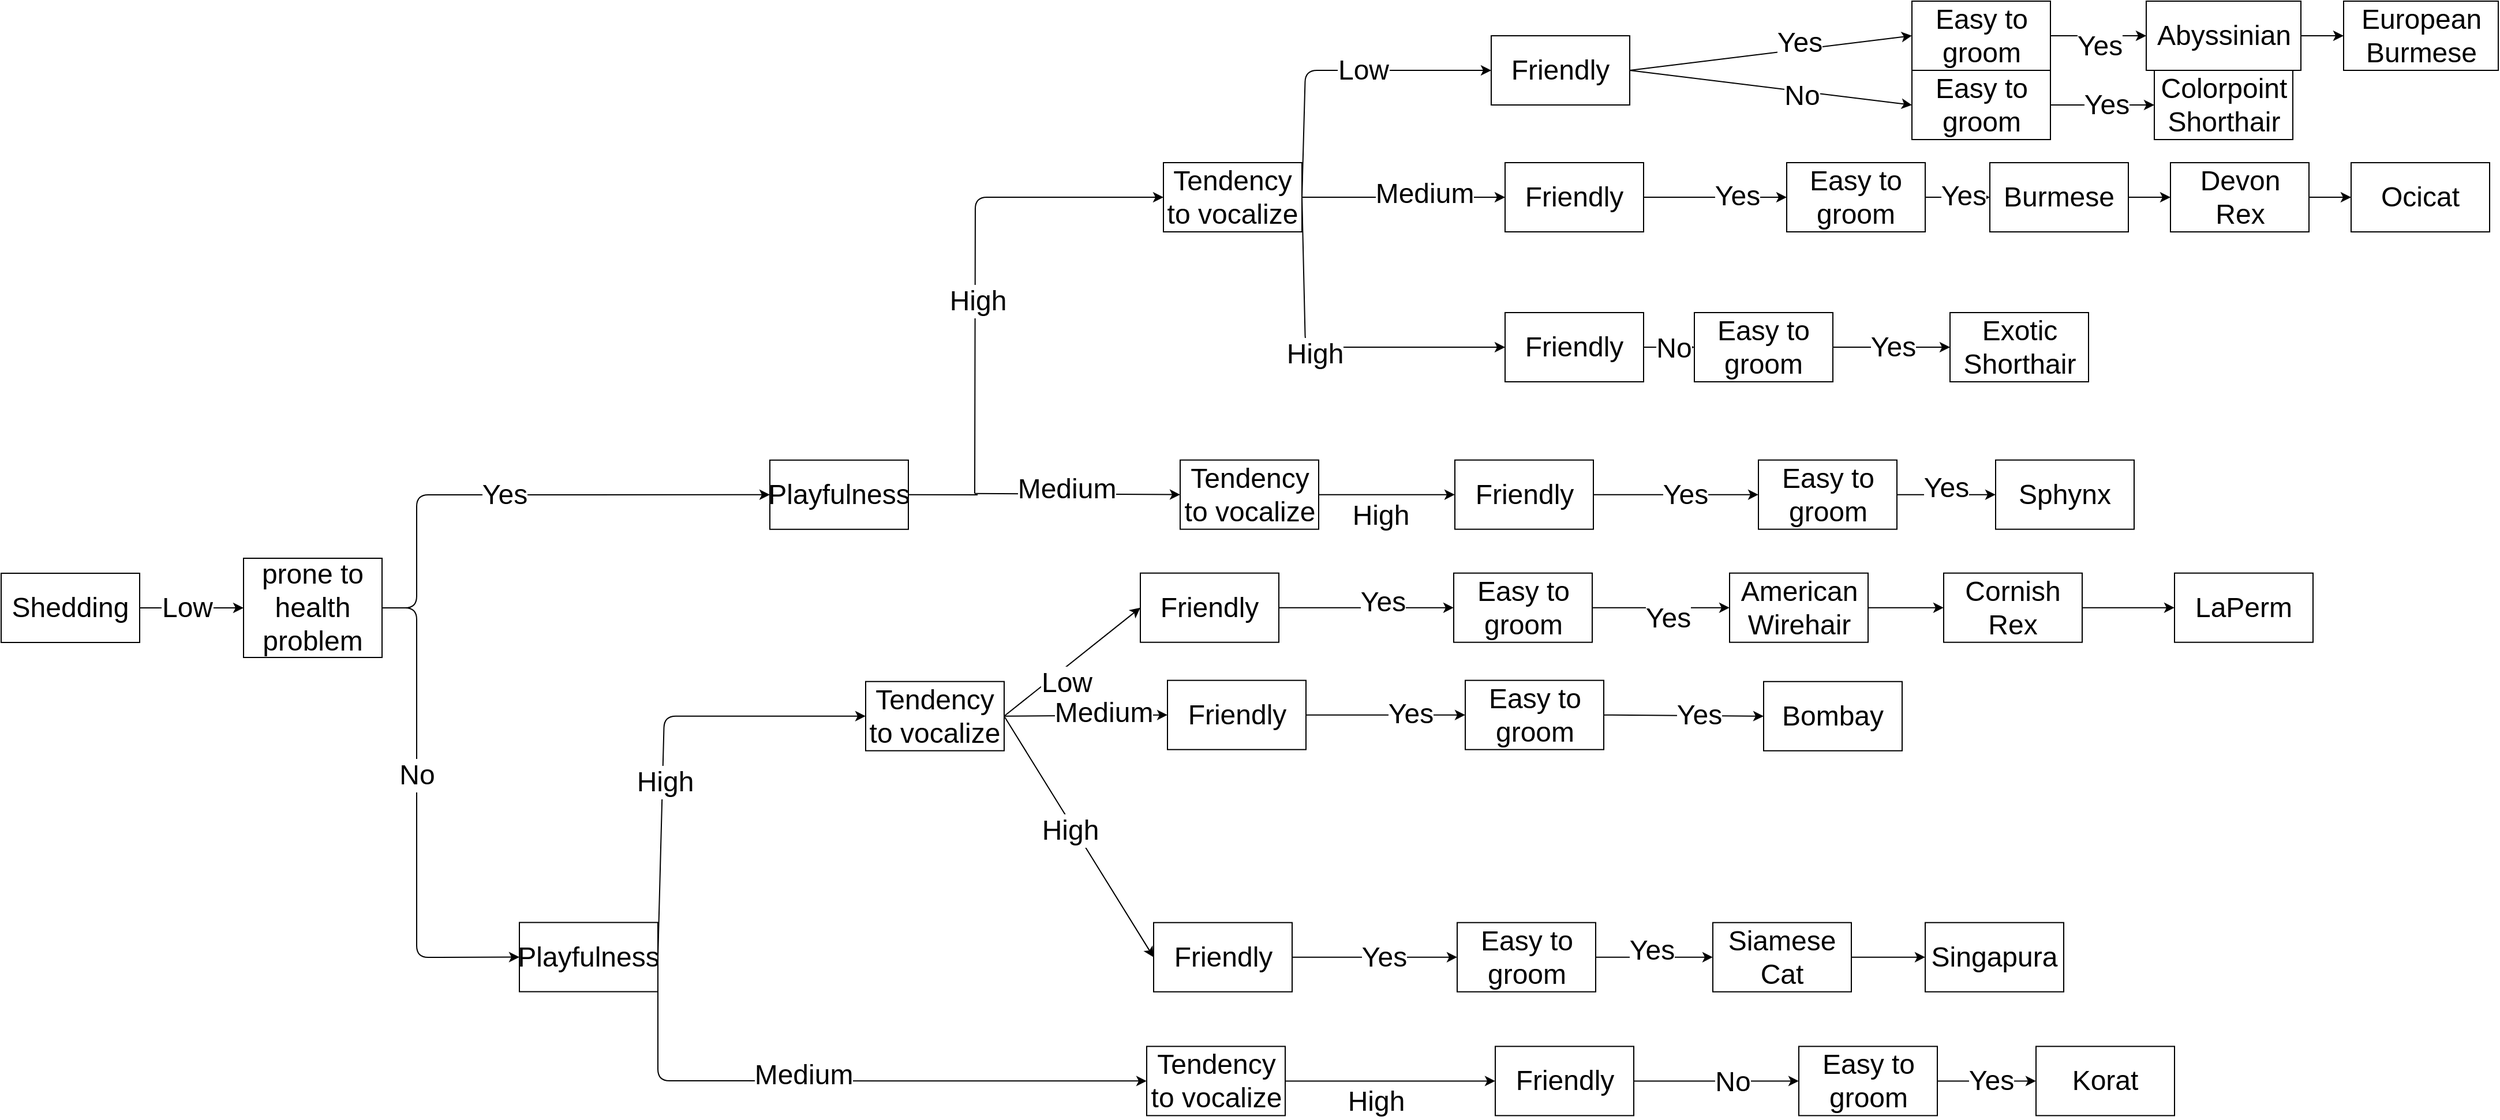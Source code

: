 <mxfile version="12.1.3" type="device" pages="1"><diagram id="r7-eN_AIOeqCVzaFOAbj" name="Page-1"><mxGraphModel dx="4213" dy="2823" grid="1" gridSize="10" guides="1" tooltips="1" connect="1" arrows="1" fold="1" page="1" pageScale="1" pageWidth="850" pageHeight="1100" math="0" shadow="0"><root><mxCell id="0"/><mxCell id="1" parent="0"/><mxCell id="vPeTqG4JQ-fl6mVajdFz-1" value="&lt;font style=&quot;font-size: 24px&quot;&gt;Shedding&lt;/font&gt;" style="rounded=0;whiteSpace=wrap;html=1;" parent="1" vertex="1"><mxGeometry x="80" y="176" width="120" height="60" as="geometry"/></mxCell><mxCell id="vPeTqG4JQ-fl6mVajdFz-2" value="" style="endArrow=classic;html=1;exitX=1;exitY=0.5;exitDx=0;exitDy=0;entryX=0;entryY=0.5;entryDx=0;entryDy=0;" parent="1" source="vPeTqG4JQ-fl6mVajdFz-1" target="vPeTqG4JQ-fl6mVajdFz-3" edge="1"><mxGeometry width="50" height="50" relative="1" as="geometry"><mxPoint x="250" y="186" as="sourcePoint"/><mxPoint x="360" y="-4" as="targetPoint"/></mxGeometry></mxCell><mxCell id="vPeTqG4JQ-fl6mVajdFz-4" value="&lt;font style=&quot;font-size: 24px&quot;&gt;Low&lt;/font&gt;" style="text;html=1;resizable=0;points=[];align=center;verticalAlign=middle;labelBackgroundColor=#ffffff;" parent="vPeTqG4JQ-fl6mVajdFz-2" vertex="1" connectable="0"><mxGeometry x="0.083" y="4" relative="1" as="geometry"><mxPoint x="-8" y="4" as="offset"/></mxGeometry></mxCell><mxCell id="vPeTqG4JQ-fl6mVajdFz-3" value="&lt;font style=&quot;font-size: 24px&quot;&gt;prone to health problem&lt;/font&gt;" style="rounded=0;whiteSpace=wrap;html=1;" parent="1" vertex="1"><mxGeometry x="290" y="163" width="120" height="86" as="geometry"/></mxCell><mxCell id="vPeTqG4JQ-fl6mVajdFz-11" value="&lt;font style=&quot;font-size: 24px&quot;&gt;Playfulness&lt;/font&gt;" style="rounded=0;whiteSpace=wrap;html=1;" parent="1" vertex="1"><mxGeometry x="746" y="77.9" width="120" height="60" as="geometry"/></mxCell><mxCell id="vPeTqG4JQ-fl6mVajdFz-12" value="" style="endArrow=classic;html=1;exitX=1;exitY=0.5;exitDx=0;exitDy=0;entryX=0;entryY=0.5;entryDx=0;entryDy=0;" parent="1" source="vPeTqG4JQ-fl6mVajdFz-3" target="vPeTqG4JQ-fl6mVajdFz-11" edge="1"><mxGeometry width="50" height="50" relative="1" as="geometry"><mxPoint x="479" y="160" as="sourcePoint"/><mxPoint x="529" y="110" as="targetPoint"/><Array as="points"><mxPoint x="440" y="206"/><mxPoint x="440" y="108"/></Array></mxGeometry></mxCell><mxCell id="vPeTqG4JQ-fl6mVajdFz-13" value="&lt;font style=&quot;font-size: 24px&quot;&gt;Yes&lt;/font&gt;" style="text;html=1;resizable=0;points=[];align=center;verticalAlign=middle;labelBackgroundColor=#ffffff;" parent="vPeTqG4JQ-fl6mVajdFz-12" vertex="1" connectable="0"><mxGeometry x="-0.067" relative="1" as="geometry"><mxPoint x="1" as="offset"/></mxGeometry></mxCell><mxCell id="vPeTqG4JQ-fl6mVajdFz-14" value="" style="endArrow=classic;html=1;exitX=1;exitY=0.5;exitDx=0;exitDy=0;entryX=0;entryY=0.5;entryDx=0;entryDy=0;" parent="1" source="vPeTqG4JQ-fl6mVajdFz-3" target="lJ92jW54ZyUU0gGsalVy-623" edge="1"><mxGeometry width="50" height="50" relative="1" as="geometry"><mxPoint x="489" y="230" as="sourcePoint"/><mxPoint x="457" y="1488.9" as="targetPoint"/><Array as="points"><mxPoint x="440" y="206"/><mxPoint x="440" y="509"/></Array></mxGeometry></mxCell><mxCell id="vPeTqG4JQ-fl6mVajdFz-16" value="&lt;font style=&quot;font-size: 24px&quot;&gt;No&lt;/font&gt;" style="text;html=1;resizable=0;points=[];align=center;verticalAlign=middle;labelBackgroundColor=#ffffff;" parent="vPeTqG4JQ-fl6mVajdFz-14" vertex="1" connectable="0"><mxGeometry x="-0.172" y="1" relative="1" as="geometry"><mxPoint x="-1" as="offset"/></mxGeometry></mxCell><mxCell id="vPeTqG4JQ-fl6mVajdFz-25" value="" style="endArrow=classic;html=1;exitX=1;exitY=0.5;exitDx=0;exitDy=0;entryX=0;entryY=0.5;entryDx=0;entryDy=0;" parent="1" target="vPeTqG4JQ-fl6mVajdFz-47" edge="1"><mxGeometry width="50" height="50" relative="1" as="geometry"><mxPoint x="923.5" y="106.9" as="sourcePoint"/><mxPoint x="1063.5" y="280" as="targetPoint"/><Array as="points"><mxPoint x="924" y="-150"/></Array></mxGeometry></mxCell><mxCell id="vPeTqG4JQ-fl6mVajdFz-65" value="&lt;font style=&quot;font-size: 24px&quot;&gt;High&lt;/font&gt;" style="text;html=1;resizable=0;points=[];align=center;verticalAlign=middle;labelBackgroundColor=#ffffff;" parent="vPeTqG4JQ-fl6mVajdFz-25" vertex="1" connectable="0"><mxGeometry x="-0.204" y="-2" relative="1" as="geometry"><mxPoint as="offset"/></mxGeometry></mxCell><mxCell id="vPeTqG4JQ-fl6mVajdFz-26" value="" style="endArrow=classic;html=1;exitX=1;exitY=0.5;exitDx=0;exitDy=0;entryX=0;entryY=0.5;entryDx=0;entryDy=0;" parent="1" target="lJ92jW54ZyUU0gGsalVy-285" edge="1"><mxGeometry width="50" height="50" relative="1" as="geometry"><mxPoint x="923.5" y="106.9" as="sourcePoint"/><mxPoint x="1134.5" y="107" as="targetPoint"/></mxGeometry></mxCell><mxCell id="vPeTqG4JQ-fl6mVajdFz-66" value="&lt;font style=&quot;font-size: 24px&quot;&gt;Medium&lt;/font&gt;" style="text;html=1;resizable=0;points=[];align=center;verticalAlign=middle;labelBackgroundColor=#ffffff;" parent="vPeTqG4JQ-fl6mVajdFz-26" vertex="1" connectable="0"><mxGeometry x="-0.126" y="5" relative="1" as="geometry"><mxPoint x="1" as="offset"/></mxGeometry></mxCell><mxCell id="vPeTqG4JQ-fl6mVajdFz-47" value="&lt;font style=&quot;font-size: 24px&quot;&gt;Tendency to vocalize&lt;/font&gt;" style="rounded=0;whiteSpace=wrap;html=1;" parent="1" vertex="1"><mxGeometry x="1087" y="-180" width="120" height="60" as="geometry"/></mxCell><mxCell id="vPeTqG4JQ-fl6mVajdFz-88" value="" style="endArrow=classic;html=1;exitX=1;exitY=0.5;exitDx=0;exitDy=0;entryX=0;entryY=0.5;entryDx=0;entryDy=0;" parent="1" source="vPeTqG4JQ-fl6mVajdFz-47" target="vPeTqG4JQ-fl6mVajdFz-144" edge="1"><mxGeometry width="50" height="50" relative="1" as="geometry"><mxPoint x="1203" y="-70" as="sourcePoint"/><mxPoint x="1363" y="-80" as="targetPoint"/></mxGeometry></mxCell><mxCell id="dN6N3sYmEqXlMw29vd4l-136" value="&lt;font style=&quot;font-size: 24px&quot;&gt;Medium&lt;/font&gt;" style="text;html=1;resizable=0;points=[];align=center;verticalAlign=middle;labelBackgroundColor=#ffffff;" parent="vPeTqG4JQ-fl6mVajdFz-88" vertex="1" connectable="0"><mxGeometry x="0.207" y="3" relative="1" as="geometry"><mxPoint as="offset"/></mxGeometry></mxCell><mxCell id="vPeTqG4JQ-fl6mVajdFz-89" value="" style="endArrow=classic;html=1;exitX=1;exitY=0.5;exitDx=0;exitDy=0;entryX=0;entryY=0.5;entryDx=0;entryDy=0;" parent="1" source="vPeTqG4JQ-fl6mVajdFz-47" target="vPeTqG4JQ-fl6mVajdFz-145" edge="1"><mxGeometry width="50" height="50" relative="1" as="geometry"><mxPoint x="1313" y="-20" as="sourcePoint"/><mxPoint x="1363" as="targetPoint"/><Array as="points"><mxPoint x="1210" y="-20"/></Array></mxGeometry></mxCell><mxCell id="dN6N3sYmEqXlMw29vd4l-137" value="&lt;font style=&quot;font-size: 24px&quot;&gt;High&lt;/font&gt;" style="text;html=1;resizable=0;points=[];align=center;verticalAlign=middle;labelBackgroundColor=#ffffff;" parent="vPeTqG4JQ-fl6mVajdFz-89" vertex="1" connectable="0"><mxGeometry x="-0.237" y="2" relative="1" as="geometry"><mxPoint x="6" y="20" as="offset"/></mxGeometry></mxCell><mxCell id="vPeTqG4JQ-fl6mVajdFz-141" value="&lt;font style=&quot;font-size: 24px&quot;&gt;Friendly&lt;/font&gt;" style="rounded=0;whiteSpace=wrap;html=1;" parent="1" vertex="1"><mxGeometry x="1371" y="-290" width="120" height="60" as="geometry"/></mxCell><mxCell id="vPeTqG4JQ-fl6mVajdFz-144" value="&lt;span style=&quot;white-space: normal&quot;&gt;&lt;font style=&quot;font-size: 24px&quot;&gt;Friendly&lt;/font&gt;&lt;/span&gt;" style="rounded=0;whiteSpace=wrap;html=1;" parent="1" vertex="1"><mxGeometry x="1383" y="-180" width="120" height="60" as="geometry"/></mxCell><mxCell id="vPeTqG4JQ-fl6mVajdFz-145" value="&lt;span style=&quot;white-space: normal&quot;&gt;&lt;font style=&quot;font-size: 24px&quot;&gt;Friendly&lt;/font&gt;&lt;/span&gt;" style="rounded=0;whiteSpace=wrap;html=1;" parent="1" vertex="1"><mxGeometry x="1383" y="-50" width="120" height="60" as="geometry"/></mxCell><mxCell id="dN6N3sYmEqXlMw29vd4l-57" value="" style="endArrow=classic;html=1;exitX=1;exitY=0.5;exitDx=0;exitDy=0;entryX=0;entryY=0.5;entryDx=0;entryDy=0;" parent="1" source="vPeTqG4JQ-fl6mVajdFz-141" target="dN6N3sYmEqXlMw29vd4l-59" edge="1"><mxGeometry width="50" height="50" relative="1" as="geometry"><mxPoint x="1566" y="-90" as="sourcePoint"/><mxPoint x="1674" y="-160" as="targetPoint"/></mxGeometry></mxCell><mxCell id="dN6N3sYmEqXlMw29vd4l-153" value="&lt;font style=&quot;font-size: 24px&quot;&gt;Yes&lt;/font&gt;" style="text;html=1;resizable=0;points=[];align=center;verticalAlign=middle;labelBackgroundColor=#ffffff;" parent="dN6N3sYmEqXlMw29vd4l-57" vertex="1" connectable="0"><mxGeometry x="0.226" y="-4" relative="1" as="geometry"><mxPoint x="-3.5" y="-9.5" as="offset"/></mxGeometry></mxCell><mxCell id="dN6N3sYmEqXlMw29vd4l-58" value="" style="endArrow=classic;html=1;exitX=1;exitY=0.5;exitDx=0;exitDy=0;entryX=0;entryY=0.5;entryDx=0;entryDy=0;" parent="1" source="vPeTqG4JQ-fl6mVajdFz-141" target="dN6N3sYmEqXlMw29vd4l-62" edge="1"><mxGeometry width="50" height="50" relative="1" as="geometry"><mxPoint x="1656" y="-60" as="sourcePoint"/><mxPoint x="1656" y="-90" as="targetPoint"/></mxGeometry></mxCell><mxCell id="dN6N3sYmEqXlMw29vd4l-154" value="&lt;font style=&quot;font-size: 24px&quot;&gt;No&lt;/font&gt;" style="text;html=1;resizable=0;points=[];align=center;verticalAlign=middle;labelBackgroundColor=#ffffff;" parent="dN6N3sYmEqXlMw29vd4l-58" vertex="1" connectable="0"><mxGeometry x="0.221" y="-3" relative="1" as="geometry"><mxPoint as="offset"/></mxGeometry></mxCell><mxCell id="dN6N3sYmEqXlMw29vd4l-59" value="&lt;font style=&quot;font-size: 24px&quot;&gt;Easy to groom&lt;/font&gt;" style="rounded=0;whiteSpace=wrap;html=1;" parent="1" vertex="1"><mxGeometry x="1735.5" y="-320" width="120" height="60" as="geometry"/></mxCell><mxCell id="dN6N3sYmEqXlMw29vd4l-62" value="&lt;span style=&quot;white-space: normal&quot;&gt;&lt;font style=&quot;font-size: 24px&quot;&gt;Easy to groom&lt;/font&gt;&lt;/span&gt;" style="rounded=0;whiteSpace=wrap;html=1;" parent="1" vertex="1"><mxGeometry x="1735.5" y="-260" width="120" height="60" as="geometry"/></mxCell><mxCell id="dN6N3sYmEqXlMw29vd4l-63" value="&lt;font style=&quot;font-size: 24px&quot;&gt;Easy to groom&lt;/font&gt;" style="rounded=0;whiteSpace=wrap;html=1;" parent="1" vertex="1"><mxGeometry x="1627" y="-180" width="120" height="60" as="geometry"/></mxCell><mxCell id="dN6N3sYmEqXlMw29vd4l-64" value="" style="endArrow=classic;html=1;exitX=1;exitY=0.5;exitDx=0;exitDy=0;entryX=0;entryY=0.5;entryDx=0;entryDy=0;" parent="1" source="vPeTqG4JQ-fl6mVajdFz-144" target="dN6N3sYmEqXlMw29vd4l-63" edge="1"><mxGeometry width="50" height="50" relative="1" as="geometry"><mxPoint x="1563" y="-130" as="sourcePoint"/><mxPoint x="1613" y="-180" as="targetPoint"/></mxGeometry></mxCell><mxCell id="dN6N3sYmEqXlMw29vd4l-155" value="&lt;font style=&quot;font-size: 24px&quot;&gt;Yes&lt;/font&gt;" style="text;html=1;resizable=0;points=[];align=center;verticalAlign=middle;labelBackgroundColor=#ffffff;" parent="dN6N3sYmEqXlMw29vd4l-64" vertex="1" connectable="0"><mxGeometry x="0.302" y="1" relative="1" as="geometry"><mxPoint as="offset"/></mxGeometry></mxCell><mxCell id="dN6N3sYmEqXlMw29vd4l-68" value="&lt;font style=&quot;font-size: 24px&quot;&gt;Easy to groom&lt;/font&gt;" style="rounded=0;whiteSpace=wrap;html=1;" parent="1" vertex="1"><mxGeometry x="1547" y="-50" width="120" height="60" as="geometry"/></mxCell><mxCell id="dN6N3sYmEqXlMw29vd4l-70" value="" style="endArrow=classic;html=1;exitX=1;exitY=0.5;exitDx=0;exitDy=0;entryX=0;entryY=0.5;entryDx=0;entryDy=0;" parent="1" source="vPeTqG4JQ-fl6mVajdFz-145" target="dN6N3sYmEqXlMw29vd4l-68" edge="1"><mxGeometry width="50" height="50" relative="1" as="geometry"><mxPoint x="1697.5" y="10" as="sourcePoint"/><mxPoint x="1747.5" y="-40" as="targetPoint"/></mxGeometry></mxCell><mxCell id="dN6N3sYmEqXlMw29vd4l-159" value="&lt;font style=&quot;font-size: 24px&quot;&gt;No&lt;/font&gt;" style="text;html=1;resizable=0;points=[];align=center;verticalAlign=middle;labelBackgroundColor=#ffffff;" parent="dN6N3sYmEqXlMw29vd4l-70" vertex="1" connectable="0"><mxGeometry x="0.191" y="-1" relative="1" as="geometry"><mxPoint as="offset"/></mxGeometry></mxCell><mxCell id="lJ92jW54ZyUU0gGsalVy-20" value="" style="endArrow=classic;html=1;exitX=1;exitY=0.5;exitDx=0;exitDy=0;entryX=0;entryY=0.5;entryDx=0;entryDy=0;" parent="1" source="dN6N3sYmEqXlMw29vd4l-59" target="lJ92jW54ZyUU0gGsalVy-206" edge="1"><mxGeometry width="50" height="50" relative="1" as="geometry"><mxPoint x="1887" y="-310" as="sourcePoint"/><mxPoint x="1945.5" y="-350" as="targetPoint"/></mxGeometry></mxCell><mxCell id="lJ92jW54ZyUU0gGsalVy-207" value="&lt;font style=&quot;font-size: 24px&quot;&gt;Yes&lt;/font&gt;" style="text;html=1;resizable=0;points=[];align=center;verticalAlign=middle;labelBackgroundColor=#ffffff;" parent="lJ92jW54ZyUU0gGsalVy-20" vertex="1" connectable="0"><mxGeometry x="0.277" y="-3" relative="1" as="geometry"><mxPoint x="-10.5" y="5.5" as="offset"/></mxGeometry></mxCell><mxCell id="lJ92jW54ZyUU0gGsalVy-25" value="" style="endArrow=classic;html=1;exitX=1;exitY=0.5;exitDx=0;exitDy=0;entryX=0;entryY=0.5;entryDx=0;entryDy=0;" parent="1" source="dN6N3sYmEqXlMw29vd4l-62" target="lJ92jW54ZyUU0gGsalVy-26" edge="1"><mxGeometry width="50" height="50" relative="1" as="geometry"><mxPoint x="1867" y="-150" as="sourcePoint"/><mxPoint x="1937" y="-190" as="targetPoint"/></mxGeometry></mxCell><mxCell id="lJ92jW54ZyUU0gGsalVy-210" value="&lt;font style=&quot;font-size: 24px&quot;&gt;Yes&lt;/font&gt;" style="text;html=1;resizable=0;points=[];align=center;verticalAlign=middle;labelBackgroundColor=#ffffff;" parent="lJ92jW54ZyUU0gGsalVy-25" vertex="1" connectable="0"><mxGeometry x="-0.393" y="-2" relative="1" as="geometry"><mxPoint x="21" y="-2" as="offset"/></mxGeometry></mxCell><mxCell id="lJ92jW54ZyUU0gGsalVy-26" value="&lt;font style=&quot;font-size: 24px&quot;&gt;Colorpoint Shorthair&lt;/font&gt;" style="rounded=0;whiteSpace=wrap;html=1;" parent="1" vertex="1"><mxGeometry x="1945.5" y="-260" width="120" height="60" as="geometry"/></mxCell><mxCell id="lJ92jW54ZyUU0gGsalVy-29" value="" style="endArrow=classic;html=1;exitX=1;exitY=0.5;exitDx=0;exitDy=0;entryX=0;entryY=0.5;entryDx=0;entryDy=0;" parent="1" source="dN6N3sYmEqXlMw29vd4l-63" target="lJ92jW54ZyUU0gGsalVy-30" edge="1"><mxGeometry width="50" height="50" relative="1" as="geometry"><mxPoint x="1823.5" y="-100" as="sourcePoint"/><mxPoint x="1903.5" y="-130" as="targetPoint"/></mxGeometry></mxCell><mxCell id="lJ92jW54ZyUU0gGsalVy-212" value="&lt;font style=&quot;font-size: 24px&quot;&gt;Yes&lt;/font&gt;" style="text;html=1;resizable=0;points=[];align=center;verticalAlign=middle;labelBackgroundColor=#ffffff;" parent="lJ92jW54ZyUU0gGsalVy-29" vertex="1" connectable="0"><mxGeometry x="0.187" y="1" relative="1" as="geometry"><mxPoint as="offset"/></mxGeometry></mxCell><mxCell id="5hyWU9MCMrak81JrVjUJ-7" value="" style="edgeStyle=orthogonalEdgeStyle;rounded=0;orthogonalLoop=1;jettySize=auto;html=1;" edge="1" parent="1" source="lJ92jW54ZyUU0gGsalVy-30" target="5hyWU9MCMrak81JrVjUJ-6"><mxGeometry relative="1" as="geometry"/></mxCell><mxCell id="lJ92jW54ZyUU0gGsalVy-30" value="&lt;font style=&quot;font-size: 24px&quot;&gt;Burmese&lt;/font&gt;" style="rounded=0;whiteSpace=wrap;html=1;" parent="1" vertex="1"><mxGeometry x="1803" y="-179.971" width="120" height="60" as="geometry"/></mxCell><mxCell id="5hyWU9MCMrak81JrVjUJ-13" value="" style="edgeStyle=orthogonalEdgeStyle;rounded=0;orthogonalLoop=1;jettySize=auto;html=1;" edge="1" parent="1" source="5hyWU9MCMrak81JrVjUJ-6" target="5hyWU9MCMrak81JrVjUJ-12"><mxGeometry relative="1" as="geometry"/></mxCell><mxCell id="5hyWU9MCMrak81JrVjUJ-6" value="&lt;font style=&quot;font-size: 24px&quot;&gt;Devon Rex&lt;/font&gt;" style="rounded=0;whiteSpace=wrap;html=1;" vertex="1" parent="1"><mxGeometry x="1959.5" y="-179.971" width="120" height="60" as="geometry"/></mxCell><mxCell id="5hyWU9MCMrak81JrVjUJ-12" value="&lt;font style=&quot;font-size: 24px&quot;&gt;Ocicat&lt;/font&gt;" style="rounded=0;whiteSpace=wrap;html=1;" vertex="1" parent="1"><mxGeometry x="2116" y="-179.971" width="120" height="60" as="geometry"/></mxCell><mxCell id="lJ92jW54ZyUU0gGsalVy-34" value="" style="endArrow=classic;html=1;exitX=1;exitY=0.5;exitDx=0;exitDy=0;entryX=0;entryY=0.5;entryDx=0;entryDy=0;" parent="1" source="vPeTqG4JQ-fl6mVajdFz-47" target="vPeTqG4JQ-fl6mVajdFz-141" edge="1"><mxGeometry width="50" height="50" relative="1" as="geometry"><mxPoint x="1333.5" y="-230" as="sourcePoint"/><mxPoint x="1383.5" y="-280" as="targetPoint"/><Array as="points"><mxPoint x="1210" y="-260"/></Array></mxGeometry></mxCell><mxCell id="lJ92jW54ZyUU0gGsalVy-35" value="&lt;font style=&quot;font-size: 24px&quot;&gt;Low&lt;/font&gt;" style="text;html=1;resizable=0;points=[];align=center;verticalAlign=middle;labelBackgroundColor=#ffffff;" parent="lJ92jW54ZyUU0gGsalVy-34" vertex="1" connectable="0"><mxGeometry x="0.121" relative="1" as="geometry"><mxPoint x="8" as="offset"/></mxGeometry></mxCell><mxCell id="lJ92jW54ZyUU0gGsalVy-43" value="&lt;font style=&quot;font-size: 24px&quot;&gt;Exotic Shorthair&lt;/font&gt;" style="rounded=0;whiteSpace=wrap;html=1;" parent="1" vertex="1"><mxGeometry x="1768.5" y="-50" width="120" height="60" as="geometry"/></mxCell><mxCell id="lJ92jW54ZyUU0gGsalVy-46" value="" style="endArrow=classic;html=1;exitX=1;exitY=0.5;exitDx=0;exitDy=0;entryX=0;entryY=0.5;entryDx=0;entryDy=0;" parent="1" source="dN6N3sYmEqXlMw29vd4l-68" target="lJ92jW54ZyUU0gGsalVy-43" edge="1"><mxGeometry width="50" height="50" relative="1" as="geometry"><mxPoint x="1726.5" y="10" as="sourcePoint"/><mxPoint x="1776.5" y="-40" as="targetPoint"/></mxGeometry></mxCell><mxCell id="lJ92jW54ZyUU0gGsalVy-218" value="&lt;font style=&quot;font-size: 24px&quot;&gt;Yes&lt;/font&gt;" style="text;html=1;resizable=0;points=[];align=center;verticalAlign=middle;labelBackgroundColor=#ffffff;" parent="lJ92jW54ZyUU0gGsalVy-46" vertex="1" connectable="0"><mxGeometry x="-0.383" y="1" relative="1" as="geometry"><mxPoint x="20" y="1" as="offset"/></mxGeometry></mxCell><mxCell id="5hyWU9MCMrak81JrVjUJ-9" value="" style="edgeStyle=orthogonalEdgeStyle;rounded=0;orthogonalLoop=1;jettySize=auto;html=1;" edge="1" parent="1" source="lJ92jW54ZyUU0gGsalVy-206" target="5hyWU9MCMrak81JrVjUJ-8"><mxGeometry relative="1" as="geometry"/></mxCell><mxCell id="lJ92jW54ZyUU0gGsalVy-206" value="&lt;font style=&quot;font-size: 24px&quot;&gt;Abyssinian&lt;/font&gt;" style="rounded=0;whiteSpace=wrap;html=1;" parent="1" vertex="1"><mxGeometry x="1938.5" y="-320" width="134" height="60" as="geometry"/></mxCell><mxCell id="5hyWU9MCMrak81JrVjUJ-8" value="&lt;font style=&quot;font-size: 24px&quot;&gt;European Burmese&lt;/font&gt;" style="rounded=0;whiteSpace=wrap;html=1;" vertex="1" parent="1"><mxGeometry x="2109.5" y="-320" width="134" height="60" as="geometry"/></mxCell><mxCell id="lJ92jW54ZyUU0gGsalVy-285" value="&lt;font style=&quot;font-size: 24px&quot;&gt;Tendency to vocalize&lt;/font&gt;" style="rounded=0;whiteSpace=wrap;html=1;" parent="1" vertex="1"><mxGeometry x="1101.5" y="77.833" width="120" height="60" as="geometry"/></mxCell><mxCell id="lJ92jW54ZyUU0gGsalVy-288" value="" style="endArrow=classic;html=1;exitX=1;exitY=0.5;exitDx=0;exitDy=0;entryX=0;entryY=0.5;entryDx=0;entryDy=0;" parent="1" source="lJ92jW54ZyUU0gGsalVy-285" target="lJ92jW54ZyUU0gGsalVy-292" edge="1"><mxGeometry width="50" height="50" relative="1" as="geometry"><mxPoint x="1293" y="236.833" as="sourcePoint"/><mxPoint x="1343" y="256.833" as="targetPoint"/></mxGeometry></mxCell><mxCell id="lJ92jW54ZyUU0gGsalVy-289" value="&lt;font style=&quot;font-size: 24px&quot;&gt;High&lt;/font&gt;" style="text;html=1;resizable=0;points=[];align=center;verticalAlign=middle;labelBackgroundColor=#ffffff;" parent="lJ92jW54ZyUU0gGsalVy-288" vertex="1" connectable="0"><mxGeometry x="-0.237" y="2" relative="1" as="geometry"><mxPoint x="8.5" y="20" as="offset"/></mxGeometry></mxCell><mxCell id="lJ92jW54ZyUU0gGsalVy-292" value="&lt;span style=&quot;white-space: normal&quot;&gt;&lt;font style=&quot;font-size: 24px&quot;&gt;Friendly&lt;/font&gt;&lt;/span&gt;" style="rounded=0;whiteSpace=wrap;html=1;" parent="1" vertex="1"><mxGeometry x="1339.5" y="77.833" width="120" height="60" as="geometry"/></mxCell><mxCell id="lJ92jW54ZyUU0gGsalVy-305" value="&lt;font style=&quot;font-size: 24px&quot;&gt;Easy to groom&lt;/font&gt;" style="rounded=0;whiteSpace=wrap;html=1;" parent="1" vertex="1"><mxGeometry x="1602.5" y="77.833" width="120" height="60" as="geometry"/></mxCell><mxCell id="lJ92jW54ZyUU0gGsalVy-307" value="" style="endArrow=classic;html=1;exitX=1;exitY=0.5;exitDx=0;exitDy=0;entryX=0;entryY=0.5;entryDx=0;entryDy=0;" parent="1" source="lJ92jW54ZyUU0gGsalVy-292" target="lJ92jW54ZyUU0gGsalVy-305" edge="1"><mxGeometry width="50" height="50" relative="1" as="geometry"><mxPoint x="1524.5" y="117.833" as="sourcePoint"/><mxPoint x="1574.5" y="67.833" as="targetPoint"/></mxGeometry></mxCell><mxCell id="lJ92jW54ZyUU0gGsalVy-308" value="&lt;font style=&quot;font-size: 24px&quot;&gt;Yes&lt;/font&gt;" style="text;html=1;resizable=0;points=[];align=center;verticalAlign=middle;labelBackgroundColor=#ffffff;" parent="lJ92jW54ZyUU0gGsalVy-307" vertex="1" connectable="0"><mxGeometry x="-0.21" y="-2" relative="1" as="geometry"><mxPoint x="22.5" y="-2" as="offset"/></mxGeometry></mxCell><mxCell id="lJ92jW54ZyUU0gGsalVy-337" value="" style="endArrow=classic;html=1;exitX=1;exitY=0.5;exitDx=0;exitDy=0;entryX=0;entryY=0.5;entryDx=0;entryDy=0;" parent="1" source="lJ92jW54ZyUU0gGsalVy-305" target="lJ92jW54ZyUU0gGsalVy-339" edge="1"><mxGeometry width="50" height="50" relative="1" as="geometry"><mxPoint x="1752" y="137.833" as="sourcePoint"/><mxPoint x="1802" y="87.833" as="targetPoint"/></mxGeometry></mxCell><mxCell id="lJ92jW54ZyUU0gGsalVy-338" value="&lt;font style=&quot;font-size: 24px&quot;&gt;Yes&lt;/font&gt;" style="text;html=1;resizable=0;points=[];align=center;verticalAlign=middle;labelBackgroundColor=#ffffff;" parent="lJ92jW54ZyUU0gGsalVy-337" vertex="1" connectable="0"><mxGeometry x="-0.226" y="-4" relative="1" as="geometry"><mxPoint x="9" y="-10" as="offset"/></mxGeometry></mxCell><mxCell id="lJ92jW54ZyUU0gGsalVy-339" value="&lt;font style=&quot;font-size: 24px&quot;&gt;Sphynx&lt;/font&gt;" style="rounded=0;whiteSpace=wrap;html=1;" parent="1" vertex="1"><mxGeometry x="1808" y="77.833" width="120" height="60" as="geometry"/></mxCell><mxCell id="lJ92jW54ZyUU0gGsalVy-416" value="" style="endArrow=none;html=1;exitX=1;exitY=0.5;exitDx=0;exitDy=0;" parent="1" source="vPeTqG4JQ-fl6mVajdFz-11" edge="1"><mxGeometry width="50" height="50" relative="1" as="geometry"><mxPoint x="876" y="140" as="sourcePoint"/><mxPoint x="926" y="108" as="targetPoint"/></mxGeometry></mxCell><mxCell id="lJ92jW54ZyUU0gGsalVy-623" value="&lt;font style=&quot;font-size: 24px&quot;&gt;Playfulness&lt;/font&gt;" style="rounded=0;whiteSpace=wrap;html=1;" parent="1" vertex="1"><mxGeometry x="529" y="478.757" width="120" height="60" as="geometry"/></mxCell><mxCell id="lJ92jW54ZyUU0gGsalVy-625" value="" style="endArrow=classic;html=1;exitX=1;exitY=0.5;exitDx=0;exitDy=0;entryX=0;entryY=0.5;entryDx=0;entryDy=0;" parent="1" target="lJ92jW54ZyUU0gGsalVy-631" edge="1" source="lJ92jW54ZyUU0gGsalVy-623"><mxGeometry width="50" height="50" relative="1" as="geometry"><mxPoint x="654" y="1175.757" as="sourcePoint"/><mxPoint x="794" y="1348.857" as="targetPoint"/><Array as="points"><mxPoint x="654.5" y="299.857"/></Array></mxGeometry></mxCell><mxCell id="lJ92jW54ZyUU0gGsalVy-626" value="&lt;font style=&quot;font-size: 24px&quot;&gt;High&lt;/font&gt;" style="text;html=1;resizable=0;points=[];align=center;verticalAlign=middle;labelBackgroundColor=#ffffff;" parent="lJ92jW54ZyUU0gGsalVy-625" vertex="1" connectable="0"><mxGeometry x="-0.204" y="-2" relative="1" as="geometry"><mxPoint as="offset"/></mxGeometry></mxCell><mxCell id="lJ92jW54ZyUU0gGsalVy-627" value="" style="endArrow=classic;html=1;exitX=1;exitY=0.5;exitDx=0;exitDy=0;entryX=0;entryY=0.5;entryDx=0;entryDy=0;" parent="1" target="lJ92jW54ZyUU0gGsalVy-696" edge="1" source="lJ92jW54ZyUU0gGsalVy-623"><mxGeometry width="50" height="50" relative="1" as="geometry"><mxPoint x="706.5" y="507.757" as="sourcePoint"/><mxPoint x="889" y="508.69" as="targetPoint"/><Array as="points"><mxPoint x="649" y="616"/></Array></mxGeometry></mxCell><mxCell id="lJ92jW54ZyUU0gGsalVy-628" value="&lt;font style=&quot;font-size: 24px&quot;&gt;Medium&lt;/font&gt;" style="text;html=1;resizable=0;points=[];align=center;verticalAlign=middle;labelBackgroundColor=#ffffff;" parent="lJ92jW54ZyUU0gGsalVy-627" vertex="1" connectable="0"><mxGeometry x="-0.126" y="5" relative="1" as="geometry"><mxPoint x="1" as="offset"/></mxGeometry></mxCell><mxCell id="lJ92jW54ZyUU0gGsalVy-631" value="&lt;font style=&quot;font-size: 24px&quot;&gt;Tendency to vocalize&lt;/font&gt;" style="rounded=0;whiteSpace=wrap;html=1;" parent="1" vertex="1"><mxGeometry x="829" y="269.857" width="120" height="60" as="geometry"/></mxCell><mxCell id="lJ92jW54ZyUU0gGsalVy-632" value="" style="endArrow=classic;html=1;exitX=1;exitY=0.5;exitDx=0;exitDy=0;entryX=0;entryY=0.5;entryDx=0;entryDy=0;" parent="1" source="lJ92jW54ZyUU0gGsalVy-631" target="lJ92jW54ZyUU0gGsalVy-637" edge="1"><mxGeometry width="50" height="50" relative="1" as="geometry"><mxPoint x="910.5" y="378.857" as="sourcePoint"/><mxPoint x="1070.5" y="368.857" as="targetPoint"/></mxGeometry></mxCell><mxCell id="lJ92jW54ZyUU0gGsalVy-633" value="&lt;font style=&quot;font-size: 24px&quot;&gt;Medium&lt;/font&gt;" style="text;html=1;resizable=0;points=[];align=center;verticalAlign=middle;labelBackgroundColor=#ffffff;" parent="lJ92jW54ZyUU0gGsalVy-632" vertex="1" connectable="0"><mxGeometry x="0.207" y="3" relative="1" as="geometry"><mxPoint as="offset"/></mxGeometry></mxCell><mxCell id="lJ92jW54ZyUU0gGsalVy-634" value="" style="endArrow=classic;html=1;exitX=1;exitY=0.5;exitDx=0;exitDy=0;entryX=0;entryY=0.5;entryDx=0;entryDy=0;" parent="1" source="lJ92jW54ZyUU0gGsalVy-631" target="lJ92jW54ZyUU0gGsalVy-638" edge="1"><mxGeometry width="50" height="50" relative="1" as="geometry"><mxPoint x="1020.5" y="428.857" as="sourcePoint"/><mxPoint x="1070.5" y="448.857" as="targetPoint"/></mxGeometry></mxCell><mxCell id="lJ92jW54ZyUU0gGsalVy-635" value="&lt;font style=&quot;font-size: 24px&quot;&gt;High&lt;/font&gt;" style="text;html=1;resizable=0;points=[];align=center;verticalAlign=middle;labelBackgroundColor=#ffffff;" parent="lJ92jW54ZyUU0gGsalVy-634" vertex="1" connectable="0"><mxGeometry x="-0.237" y="2" relative="1" as="geometry"><mxPoint x="6" y="20" as="offset"/></mxGeometry></mxCell><mxCell id="lJ92jW54ZyUU0gGsalVy-636" value="&lt;font style=&quot;font-size: 24px&quot;&gt;Friendly&lt;/font&gt;" style="rounded=0;whiteSpace=wrap;html=1;" parent="1" vertex="1"><mxGeometry x="1067" y="175.857" width="120" height="60" as="geometry"/></mxCell><mxCell id="lJ92jW54ZyUU0gGsalVy-637" value="&lt;span style=&quot;white-space: normal&quot;&gt;&lt;font style=&quot;font-size: 24px&quot;&gt;Friendly&lt;/font&gt;&lt;/span&gt;" style="rounded=0;whiteSpace=wrap;html=1;" parent="1" vertex="1"><mxGeometry x="1090.5" y="268.857" width="120" height="60" as="geometry"/></mxCell><mxCell id="lJ92jW54ZyUU0gGsalVy-638" value="&lt;span style=&quot;white-space: normal&quot;&gt;&lt;font style=&quot;font-size: 24px&quot;&gt;Friendly&lt;/font&gt;&lt;/span&gt;" style="rounded=0;whiteSpace=wrap;html=1;" parent="1" vertex="1"><mxGeometry x="1078.5" y="478.857" width="120" height="60" as="geometry"/></mxCell><mxCell id="lJ92jW54ZyUU0gGsalVy-639" value="" style="endArrow=classic;html=1;exitX=1;exitY=0.5;exitDx=0;exitDy=0;entryX=0;entryY=0.5;entryDx=0;entryDy=0;" parent="1" source="lJ92jW54ZyUU0gGsalVy-636" target="lJ92jW54ZyUU0gGsalVy-643" edge="1"><mxGeometry width="50" height="50" relative="1" as="geometry"><mxPoint x="1183.5" y="168.857" as="sourcePoint"/><mxPoint x="1291.5" y="98.857" as="targetPoint"/></mxGeometry></mxCell><mxCell id="lJ92jW54ZyUU0gGsalVy-640" value="&lt;font style=&quot;font-size: 24px&quot;&gt;Yes&lt;/font&gt;" style="text;html=1;resizable=0;points=[];align=center;verticalAlign=middle;labelBackgroundColor=#ffffff;" parent="lJ92jW54ZyUU0gGsalVy-639" vertex="1" connectable="0"><mxGeometry x="0.226" y="-4" relative="1" as="geometry"><mxPoint x="-3.5" y="-9.5" as="offset"/></mxGeometry></mxCell><mxCell id="lJ92jW54ZyUU0gGsalVy-643" value="&lt;font style=&quot;font-size: 24px&quot;&gt;Easy to groom&lt;/font&gt;" style="rounded=0;whiteSpace=wrap;html=1;" parent="1" vertex="1"><mxGeometry x="1338.5" y="175.857" width="120" height="60" as="geometry"/></mxCell><mxCell id="lJ92jW54ZyUU0gGsalVy-645" value="&lt;font style=&quot;font-size: 24px&quot;&gt;Easy to groom&lt;/font&gt;" style="rounded=0;whiteSpace=wrap;html=1;" parent="1" vertex="1"><mxGeometry x="1348.5" y="268.857" width="120" height="60" as="geometry"/></mxCell><mxCell id="lJ92jW54ZyUU0gGsalVy-646" value="" style="endArrow=classic;html=1;exitX=1;exitY=0.5;exitDx=0;exitDy=0;entryX=0;entryY=0.5;entryDx=0;entryDy=0;" parent="1" source="lJ92jW54ZyUU0gGsalVy-637" target="lJ92jW54ZyUU0gGsalVy-645" edge="1"><mxGeometry width="50" height="50" relative="1" as="geometry"><mxPoint x="1270.5" y="318.857" as="sourcePoint"/><mxPoint x="1320.5" y="268.857" as="targetPoint"/></mxGeometry></mxCell><mxCell id="lJ92jW54ZyUU0gGsalVy-647" value="&lt;font style=&quot;font-size: 24px&quot;&gt;Yes&lt;/font&gt;" style="text;html=1;resizable=0;points=[];align=center;verticalAlign=middle;labelBackgroundColor=#ffffff;" parent="lJ92jW54ZyUU0gGsalVy-646" vertex="1" connectable="0"><mxGeometry x="0.302" y="1" relative="1" as="geometry"><mxPoint as="offset"/></mxGeometry></mxCell><mxCell id="lJ92jW54ZyUU0gGsalVy-651" value="&lt;font style=&quot;font-size: 24px&quot;&gt;Easy to groom&lt;/font&gt;" style="rounded=0;whiteSpace=wrap;html=1;" parent="1" vertex="1"><mxGeometry x="1341.5" y="478.857" width="120" height="60" as="geometry"/></mxCell><mxCell id="lJ92jW54ZyUU0gGsalVy-653" value="" style="endArrow=classic;html=1;exitX=1;exitY=0.5;exitDx=0;exitDy=0;entryX=0;entryY=0.5;entryDx=0;entryDy=0;" parent="1" source="lJ92jW54ZyUU0gGsalVy-638" target="lJ92jW54ZyUU0gGsalVy-651" edge="1"><mxGeometry width="50" height="50" relative="1" as="geometry"><mxPoint x="1263.5" y="518.857" as="sourcePoint"/><mxPoint x="1313.5" y="468.857" as="targetPoint"/></mxGeometry></mxCell><mxCell id="lJ92jW54ZyUU0gGsalVy-654" value="&lt;font style=&quot;font-size: 24px&quot;&gt;Yes&lt;/font&gt;" style="text;html=1;resizable=0;points=[];align=center;verticalAlign=middle;labelBackgroundColor=#ffffff;" parent="lJ92jW54ZyUU0gGsalVy-653" vertex="1" connectable="0"><mxGeometry x="-0.21" y="-2" relative="1" as="geometry"><mxPoint x="22.5" y="-2" as="offset"/></mxGeometry></mxCell><mxCell id="lJ92jW54ZyUU0gGsalVy-657" value="" style="endArrow=classic;html=1;exitX=1;exitY=0.5;exitDx=0;exitDy=0;entryX=0;entryY=0.5;entryDx=0;entryDy=0;" parent="1" source="lJ92jW54ZyUU0gGsalVy-643" target="lJ92jW54ZyUU0gGsalVy-695" edge="1"><mxGeometry width="50" height="50" relative="1" as="geometry"><mxPoint x="1504.5" y="-51.143" as="sourcePoint"/><mxPoint x="1563.0" y="-91.143" as="targetPoint"/></mxGeometry></mxCell><mxCell id="lJ92jW54ZyUU0gGsalVy-658" value="&lt;font style=&quot;font-size: 24px&quot;&gt;Yes&lt;/font&gt;" style="text;html=1;resizable=0;points=[];align=center;verticalAlign=middle;labelBackgroundColor=#ffffff;" parent="lJ92jW54ZyUU0gGsalVy-657" vertex="1" connectable="0"><mxGeometry x="0.277" y="-3" relative="1" as="geometry"><mxPoint x="-10.5" y="5.5" as="offset"/></mxGeometry></mxCell><mxCell id="lJ92jW54ZyUU0gGsalVy-669" value="" style="endArrow=classic;html=1;exitX=1;exitY=0.5;exitDx=0;exitDy=0;entryX=0;entryY=0.5;entryDx=0;entryDy=0;" parent="1" source="lJ92jW54ZyUU0gGsalVy-645" target="lJ92jW54ZyUU0gGsalVy-671" edge="1"><mxGeometry width="50" height="50" relative="1" as="geometry"><mxPoint x="1531" y="348.857" as="sourcePoint"/><mxPoint x="1611" y="318.857" as="targetPoint"/></mxGeometry></mxCell><mxCell id="lJ92jW54ZyUU0gGsalVy-670" value="&lt;font style=&quot;font-size: 24px&quot;&gt;Yes&lt;/font&gt;" style="text;html=1;resizable=0;points=[];align=center;verticalAlign=middle;labelBackgroundColor=#ffffff;" parent="lJ92jW54ZyUU0gGsalVy-669" vertex="1" connectable="0"><mxGeometry x="0.187" y="1" relative="1" as="geometry"><mxPoint as="offset"/></mxGeometry></mxCell><mxCell id="lJ92jW54ZyUU0gGsalVy-671" value="&lt;font style=&quot;font-size: 24px&quot;&gt;Bombay&lt;/font&gt;" style="rounded=0;whiteSpace=wrap;html=1;" parent="1" vertex="1"><mxGeometry x="1607" y="269.887" width="120" height="60" as="geometry"/></mxCell><mxCell id="lJ92jW54ZyUU0gGsalVy-675" value="" style="endArrow=classic;html=1;exitX=1;exitY=0.5;exitDx=0;exitDy=0;entryX=0;entryY=0.5;entryDx=0;entryDy=0;" parent="1" source="lJ92jW54ZyUU0gGsalVy-631" target="lJ92jW54ZyUU0gGsalVy-636" edge="1"><mxGeometry width="50" height="50" relative="1" as="geometry"><mxPoint x="1041" y="218.857" as="sourcePoint"/><mxPoint x="1091" y="168.857" as="targetPoint"/></mxGeometry></mxCell><mxCell id="lJ92jW54ZyUU0gGsalVy-676" value="&lt;font style=&quot;font-size: 24px&quot;&gt;Low&lt;/font&gt;" style="text;html=1;resizable=0;points=[];align=center;verticalAlign=middle;labelBackgroundColor=#ffffff;" parent="lJ92jW54ZyUU0gGsalVy-675" vertex="1" connectable="0"><mxGeometry x="0.121" relative="1" as="geometry"><mxPoint x="-12" y="23.5" as="offset"/></mxGeometry></mxCell><mxCell id="lJ92jW54ZyUU0gGsalVy-683" value="" style="endArrow=classic;html=1;exitX=1;exitY=0.5;exitDx=0;exitDy=0;entryX=0;entryY=0.5;entryDx=0;entryDy=0;" parent="1" source="lJ92jW54ZyUU0gGsalVy-651" target="lJ92jW54ZyUU0gGsalVy-685" edge="1"><mxGeometry width="50" height="50" relative="1" as="geometry"><mxPoint x="1491" y="538.857" as="sourcePoint"/><mxPoint x="1541" y="488.857" as="targetPoint"/></mxGeometry></mxCell><mxCell id="lJ92jW54ZyUU0gGsalVy-684" value="&lt;font style=&quot;font-size: 24px&quot;&gt;Yes&lt;/font&gt;" style="text;html=1;resizable=0;points=[];align=center;verticalAlign=middle;labelBackgroundColor=#ffffff;" parent="lJ92jW54ZyUU0gGsalVy-683" vertex="1" connectable="0"><mxGeometry x="-0.226" y="-4" relative="1" as="geometry"><mxPoint x="9" y="-10" as="offset"/></mxGeometry></mxCell><mxCell id="5hyWU9MCMrak81JrVjUJ-16" value="" style="edgeStyle=orthogonalEdgeStyle;rounded=0;orthogonalLoop=1;jettySize=auto;html=1;" edge="1" parent="1" source="lJ92jW54ZyUU0gGsalVy-685" target="5hyWU9MCMrak81JrVjUJ-15"><mxGeometry relative="1" as="geometry"/></mxCell><mxCell id="lJ92jW54ZyUU0gGsalVy-685" value="&lt;font style=&quot;font-size: 24px&quot;&gt;Siamese Cat&lt;/font&gt;" style="rounded=0;whiteSpace=wrap;html=1;" parent="1" vertex="1"><mxGeometry x="1563" y="478.857" width="120" height="60" as="geometry"/></mxCell><mxCell id="5hyWU9MCMrak81JrVjUJ-15" value="&lt;font style=&quot;font-size: 24px&quot;&gt;Singapura&lt;/font&gt;" style="rounded=0;whiteSpace=wrap;html=1;" vertex="1" parent="1"><mxGeometry x="1747" y="478.857" width="120" height="60" as="geometry"/></mxCell><mxCell id="5hyWU9MCMrak81JrVjUJ-5" value="" style="edgeStyle=orthogonalEdgeStyle;rounded=0;orthogonalLoop=1;jettySize=auto;html=1;" edge="1" parent="1" source="lJ92jW54ZyUU0gGsalVy-695" target="5hyWU9MCMrak81JrVjUJ-4"><mxGeometry relative="1" as="geometry"/></mxCell><mxCell id="lJ92jW54ZyUU0gGsalVy-695" value="&lt;font style=&quot;font-size: 24px&quot;&gt;American Wirehair&lt;/font&gt;" style="rounded=0;whiteSpace=wrap;html=1;" parent="1" vertex="1"><mxGeometry x="1577.5" y="175.857" width="120" height="60" as="geometry"/></mxCell><mxCell id="5hyWU9MCMrak81JrVjUJ-11" value="" style="edgeStyle=orthogonalEdgeStyle;rounded=0;orthogonalLoop=1;jettySize=auto;html=1;" edge="1" parent="1" source="5hyWU9MCMrak81JrVjUJ-4" target="5hyWU9MCMrak81JrVjUJ-10"><mxGeometry relative="1" as="geometry"/></mxCell><mxCell id="5hyWU9MCMrak81JrVjUJ-4" value="&lt;font style=&quot;font-size: 24px&quot;&gt;Cornish Rex&lt;/font&gt;" style="rounded=0;whiteSpace=wrap;html=1;" vertex="1" parent="1"><mxGeometry x="1763" y="175.857" width="120" height="60" as="geometry"/></mxCell><mxCell id="5hyWU9MCMrak81JrVjUJ-10" value="&lt;font style=&quot;font-size: 24px&quot;&gt;LaPerm&lt;/font&gt;" style="rounded=0;whiteSpace=wrap;html=1;" vertex="1" parent="1"><mxGeometry x="1963" y="175.857" width="120" height="60" as="geometry"/></mxCell><mxCell id="lJ92jW54ZyUU0gGsalVy-696" value="&lt;font style=&quot;font-size: 24px&quot;&gt;Tendency to vocalize&lt;/font&gt;" style="rounded=0;whiteSpace=wrap;html=1;" parent="1" vertex="1"><mxGeometry x="1072.5" y="586.19" width="120" height="60" as="geometry"/></mxCell><mxCell id="lJ92jW54ZyUU0gGsalVy-699" value="" style="endArrow=classic;html=1;exitX=1;exitY=0.5;exitDx=0;exitDy=0;entryX=0;entryY=0.5;entryDx=0;entryDy=0;" parent="1" source="lJ92jW54ZyUU0gGsalVy-696" target="lJ92jW54ZyUU0gGsalVy-703" edge="1"><mxGeometry width="50" height="50" relative="1" as="geometry"><mxPoint x="1264" y="745.19" as="sourcePoint"/><mxPoint x="1314" y="765.19" as="targetPoint"/></mxGeometry></mxCell><mxCell id="lJ92jW54ZyUU0gGsalVy-700" value="&lt;font style=&quot;font-size: 24px&quot;&gt;High&lt;/font&gt;" style="text;html=1;resizable=0;points=[];align=center;verticalAlign=middle;labelBackgroundColor=#ffffff;" parent="lJ92jW54ZyUU0gGsalVy-699" vertex="1" connectable="0"><mxGeometry x="-0.237" y="2" relative="1" as="geometry"><mxPoint x="8.5" y="20" as="offset"/></mxGeometry></mxCell><mxCell id="lJ92jW54ZyUU0gGsalVy-703" value="&lt;span style=&quot;white-space: normal&quot;&gt;&lt;font style=&quot;font-size: 24px&quot;&gt;Friendly&lt;/font&gt;&lt;/span&gt;" style="rounded=0;whiteSpace=wrap;html=1;" parent="1" vertex="1"><mxGeometry x="1374.5" y="586.19" width="120" height="60" as="geometry"/></mxCell><mxCell id="lJ92jW54ZyUU0gGsalVy-717" value="&lt;font style=&quot;font-size: 24px&quot;&gt;Easy to groom&lt;/font&gt;" style="rounded=0;whiteSpace=wrap;html=1;" parent="1" vertex="1"><mxGeometry x="1637.5" y="586.19" width="120" height="60" as="geometry"/></mxCell><mxCell id="lJ92jW54ZyUU0gGsalVy-720" value="" style="endArrow=classic;html=1;exitX=1;exitY=0.5;exitDx=0;exitDy=0;entryX=0;entryY=0.5;entryDx=0;entryDy=0;" parent="1" source="lJ92jW54ZyUU0gGsalVy-703" target="lJ92jW54ZyUU0gGsalVy-717" edge="1"><mxGeometry width="50" height="50" relative="1" as="geometry"><mxPoint x="1507" y="915.19" as="sourcePoint"/><mxPoint x="1557" y="865.19" as="targetPoint"/></mxGeometry></mxCell><mxCell id="lJ92jW54ZyUU0gGsalVy-721" value="&lt;font style=&quot;font-size: 24px&quot;&gt;No&lt;/font&gt;" style="text;html=1;resizable=0;points=[];align=center;verticalAlign=middle;labelBackgroundColor=#ffffff;" parent="lJ92jW54ZyUU0gGsalVy-720" vertex="1" connectable="0"><mxGeometry x="0.191" y="-1" relative="1" as="geometry"><mxPoint as="offset"/></mxGeometry></mxCell><mxCell id="lJ92jW54ZyUU0gGsalVy-752" value="&lt;font style=&quot;font-size: 24px&quot;&gt;Korat&lt;/font&gt;" style="rounded=0;whiteSpace=wrap;html=1;" parent="1" vertex="1"><mxGeometry x="1843" y="586.19" width="120" height="60" as="geometry"/></mxCell><mxCell id="lJ92jW54ZyUU0gGsalVy-756" value="" style="endArrow=classic;html=1;exitX=1;exitY=0.5;exitDx=0;exitDy=0;entryX=0;entryY=0.5;entryDx=0;entryDy=0;" parent="1" source="lJ92jW54ZyUU0gGsalVy-717" target="lJ92jW54ZyUU0gGsalVy-752" edge="1"><mxGeometry width="50" height="50" relative="1" as="geometry"><mxPoint x="1764.5" y="915.19" as="sourcePoint"/><mxPoint x="1814.5" y="865.19" as="targetPoint"/></mxGeometry></mxCell><mxCell id="lJ92jW54ZyUU0gGsalVy-757" value="&lt;font style=&quot;font-size: 24px&quot;&gt;Yes&lt;/font&gt;" style="text;html=1;resizable=0;points=[];align=center;verticalAlign=middle;labelBackgroundColor=#ffffff;" parent="lJ92jW54ZyUU0gGsalVy-756" vertex="1" connectable="0"><mxGeometry x="-0.383" y="1" relative="1" as="geometry"><mxPoint x="20" y="1" as="offset"/></mxGeometry></mxCell></root></mxGraphModel></diagram></mxfile>